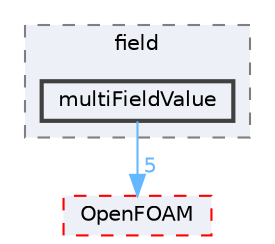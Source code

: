 digraph "src/functionObjects/field/multiFieldValue"
{
 // LATEX_PDF_SIZE
  bgcolor="transparent";
  edge [fontname=Helvetica,fontsize=10,labelfontname=Helvetica,labelfontsize=10];
  node [fontname=Helvetica,fontsize=10,shape=box,height=0.2,width=0.4];
  compound=true
  subgraph clusterdir_bae024cac12ddc6733a616261920a91f {
    graph [ bgcolor="#edf0f7", pencolor="grey50", label="field", fontname=Helvetica,fontsize=10 style="filled,dashed", URL="dir_bae024cac12ddc6733a616261920a91f.html",tooltip=""]
  dir_9de7eb6cf1cbed2260dd7d0de68fd33f [label="multiFieldValue", fillcolor="#edf0f7", color="grey25", style="filled,bold", URL="dir_9de7eb6cf1cbed2260dd7d0de68fd33f.html",tooltip=""];
  }
  dir_c5473ff19b20e6ec4dfe5c310b3778a8 [label="OpenFOAM", fillcolor="#edf0f7", color="red", style="filled,dashed", URL="dir_c5473ff19b20e6ec4dfe5c310b3778a8.html",tooltip=""];
  dir_9de7eb6cf1cbed2260dd7d0de68fd33f->dir_c5473ff19b20e6ec4dfe5c310b3778a8 [headlabel="5", labeldistance=1.5 headhref="dir_002476_002695.html" href="dir_002476_002695.html" color="steelblue1" fontcolor="steelblue1"];
}
